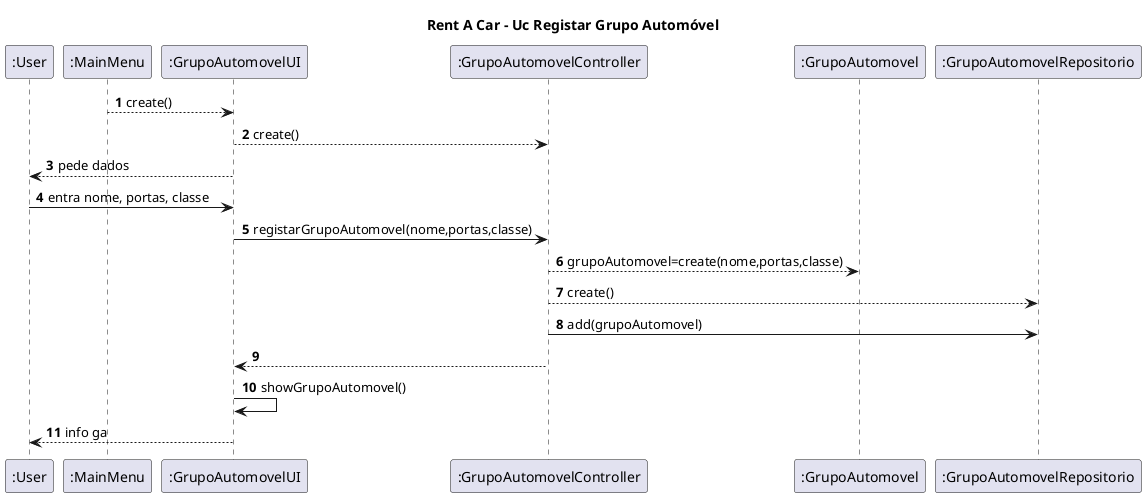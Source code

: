 @startuml

autonumber

title  Rent A Car - Uc Registar Grupo Automóvel

participant ":User" as user
participant ":MainMenu" as menu
participant ":GrupoAutomovelUI" as ui
participant ":GrupoAutomovelController" as controller
participant ":GrupoAutomovel" as ga
participant ":GrupoAutomovelRepositorio" as repo

menu-->ui:create()
ui-->controller:create()

ui-->user:pede dados
user->ui:entra nome, portas, classe
ui->controller:registarGrupoAutomovel(nome,portas,classe)
controller-->ga:grupoAutomovel=create(nome,portas,classe)
controller-->repo:create()
controller->repo:add(grupoAutomovel)
controller-->ui:
ui->ui:showGrupoAutomovel()
ui-->user:info ga


@enduml